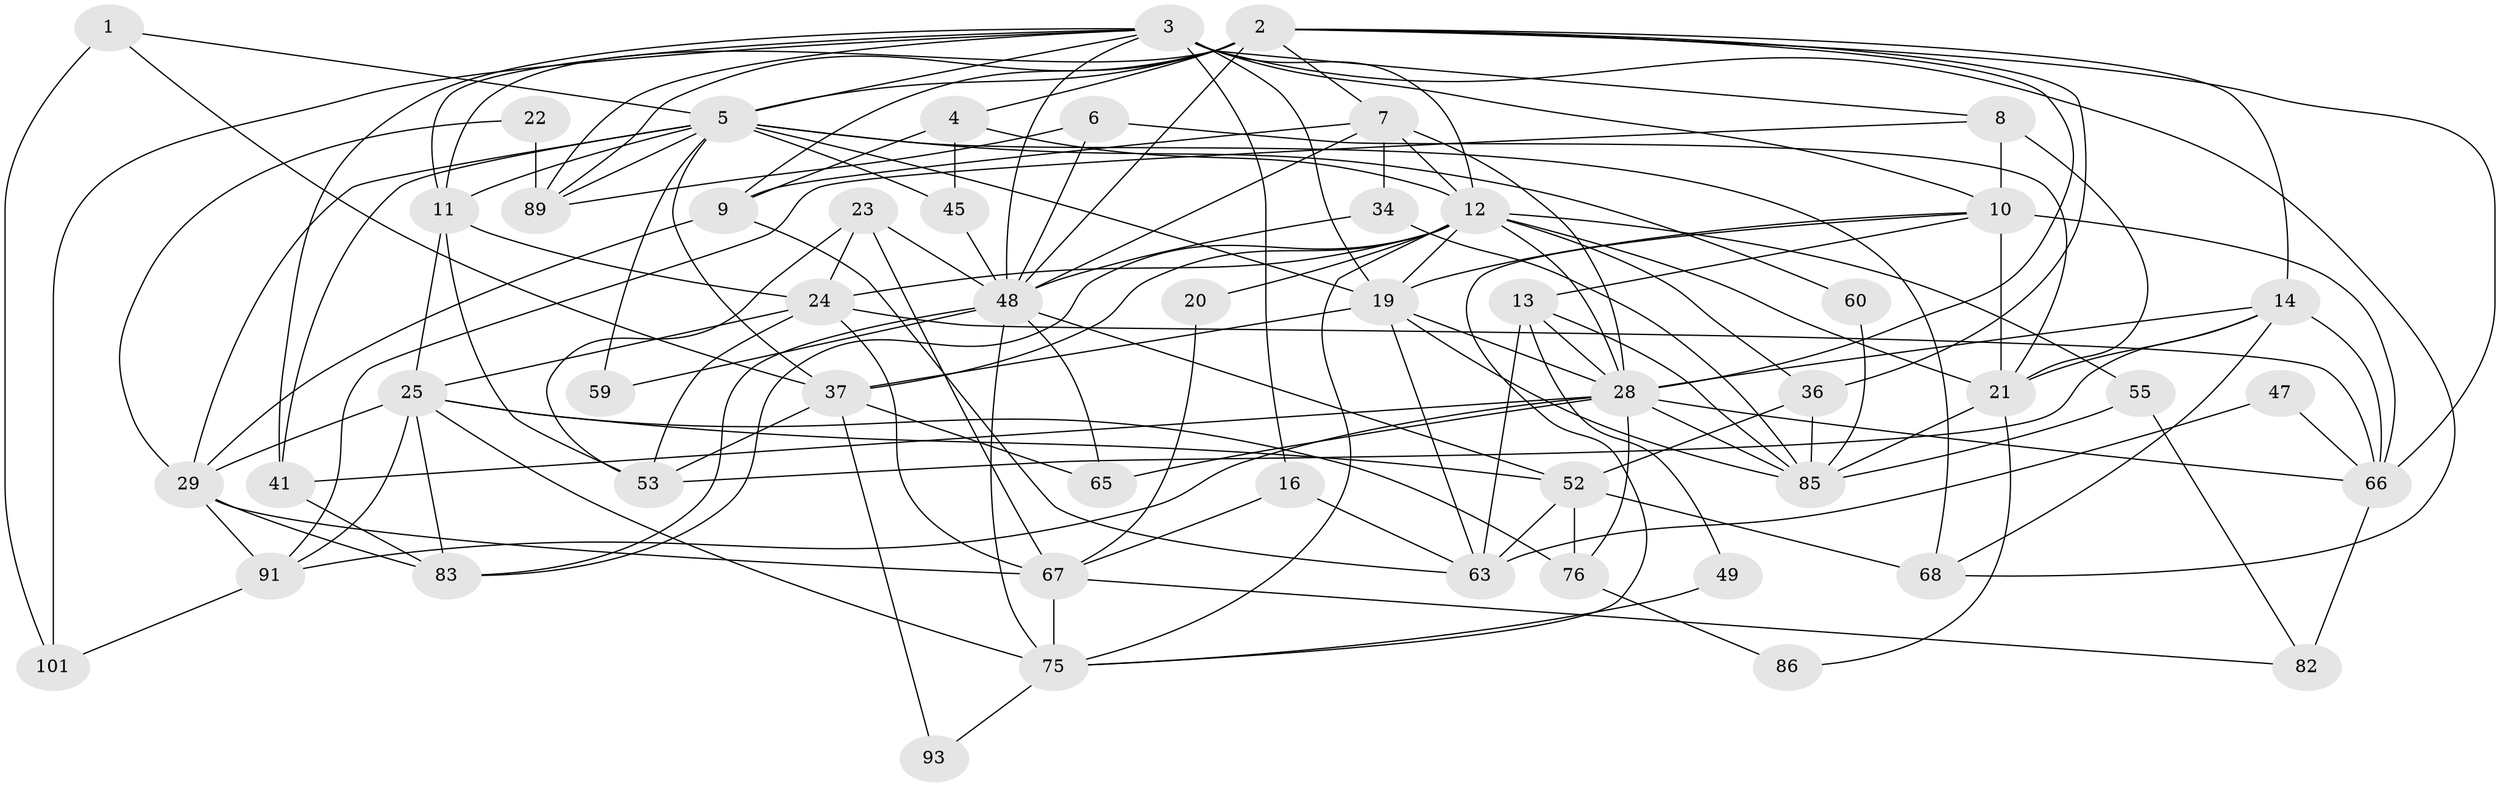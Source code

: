 // original degree distribution, {3: 0.3269230769230769, 4: 0.16346153846153846, 5: 0.15384615384615385, 2: 0.16346153846153846, 6: 0.11538461538461539, 7: 0.057692307692307696, 10: 0.009615384615384616, 8: 0.009615384615384616}
// Generated by graph-tools (version 1.1) at 2025/18/03/04/25 18:18:49]
// undirected, 52 vertices, 142 edges
graph export_dot {
graph [start="1"]
  node [color=gray90,style=filled];
  1;
  2 [super="+40"];
  3 [super="+15+26"];
  4;
  5 [super="+102+17"];
  6;
  7 [super="+97"];
  8 [super="+99"];
  9 [super="+78+50"];
  10 [super="+32"];
  11 [super="+38+43"];
  12 [super="+71"];
  13 [super="+35"];
  14 [super="+18+90"];
  16;
  19 [super="+27"];
  20;
  21 [super="+30"];
  22;
  23 [super="+74"];
  24 [super="+58+80+96"];
  25 [super="+44"];
  28 [super="+31"];
  29 [super="+81+95"];
  34 [super="+94"];
  36 [super="+39"];
  37 [super="+57"];
  41 [super="+54"];
  45;
  47;
  48 [super="+70+64+51"];
  49;
  52;
  53;
  55;
  59;
  60;
  63;
  65;
  66 [super="+92"];
  67 [super="+77"];
  68;
  75;
  76;
  82;
  83;
  85 [super="+100"];
  86;
  89;
  91;
  93;
  101;
  1 -- 101;
  1 -- 5;
  1 -- 37;
  2 -- 66;
  2 -- 11;
  2 -- 4;
  2 -- 5;
  2 -- 36;
  2 -- 9;
  2 -- 89;
  2 -- 48;
  2 -- 14;
  2 -- 28;
  2 -- 7;
  3 -- 68;
  3 -- 11;
  3 -- 89;
  3 -- 12 [weight=2];
  3 -- 5;
  3 -- 101;
  3 -- 8;
  3 -- 10;
  3 -- 16;
  3 -- 48;
  3 -- 19;
  3 -- 41;
  4 -- 45;
  4 -- 9;
  4 -- 12;
  5 -- 89;
  5 -- 41;
  5 -- 68 [weight=2];
  5 -- 37 [weight=2];
  5 -- 45;
  5 -- 59;
  5 -- 60;
  5 -- 29;
  5 -- 19;
  5 -- 11;
  6 -- 48;
  6 -- 89;
  6 -- 21;
  7 -- 34;
  7 -- 9;
  7 -- 28;
  7 -- 48;
  7 -- 12;
  8 -- 91;
  8 -- 10 [weight=2];
  8 -- 21;
  9 -- 63;
  9 -- 29;
  10 -- 66;
  10 -- 13;
  10 -- 75;
  10 -- 21;
  10 -- 19;
  11 -- 53;
  11 -- 25;
  11 -- 24;
  12 -- 20 [weight=2];
  12 -- 55;
  12 -- 83;
  12 -- 36;
  12 -- 75;
  12 -- 19;
  12 -- 21;
  12 -- 24 [weight=2];
  12 -- 28 [weight=2];
  12 -- 37;
  13 -- 63;
  13 -- 49;
  13 -- 85;
  13 -- 28;
  14 -- 53;
  14 -- 21;
  14 -- 68;
  14 -- 66;
  14 -- 28;
  16 -- 63;
  16 -- 67;
  19 -- 28 [weight=2];
  19 -- 37;
  19 -- 63;
  19 -- 85;
  20 -- 67;
  21 -- 85;
  21 -- 86;
  22 -- 89;
  22 -- 29;
  23 -- 53;
  23 -- 24;
  23 -- 48;
  23 -- 67;
  24 -- 67 [weight=2];
  24 -- 25;
  24 -- 53;
  24 -- 66;
  25 -- 52;
  25 -- 75;
  25 -- 83;
  25 -- 91;
  25 -- 76;
  25 -- 29;
  28 -- 65;
  28 -- 66;
  28 -- 76;
  28 -- 85;
  28 -- 91;
  28 -- 41;
  29 -- 83;
  29 -- 91 [weight=2];
  29 -- 67;
  34 -- 85 [weight=2];
  34 -- 48;
  36 -- 52 [weight=2];
  36 -- 85;
  37 -- 53;
  37 -- 65;
  37 -- 93;
  41 -- 83;
  45 -- 48;
  47 -- 66;
  47 -- 63;
  48 -- 52;
  48 -- 75;
  48 -- 65;
  48 -- 83;
  48 -- 59;
  49 -- 75;
  52 -- 76;
  52 -- 63;
  52 -- 68;
  55 -- 85;
  55 -- 82;
  60 -- 85;
  66 -- 82;
  67 -- 82;
  67 -- 75;
  75 -- 93;
  76 -- 86;
  91 -- 101;
}
